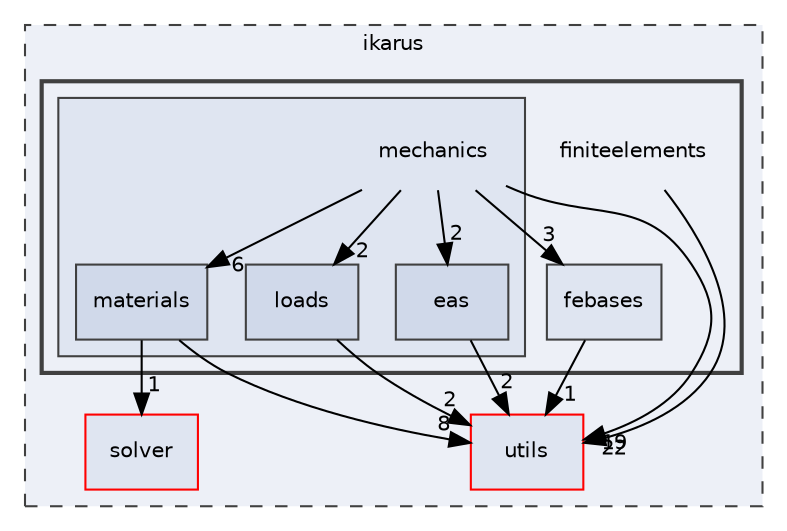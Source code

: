 digraph "finiteelements"
{
 // LATEX_PDF_SIZE
  edge [fontname="Helvetica",fontsize="10",labelfontname="Helvetica",labelfontsize="10"];
  node [fontname="Helvetica",fontsize="10",shape=record];
  compound=true
  subgraph clusterdir_5bec9ec6c6b8ab3f2f9d60d2ff21ed81 {
    graph [ bgcolor="#edf0f7", pencolor="grey25", style="filled,dashed,", label="ikarus", fontname="Helvetica", fontsize="10", URL="dir_5bec9ec6c6b8ab3f2f9d60d2ff21ed81.html"]
  dir_36505a9bfb81f81ed7a4e794d4cf597e [shape=box, label="utils", style="filled,", fillcolor="#dfe5f1", color="red", URL="dir_36505a9bfb81f81ed7a4e794d4cf597e.html"];
  dir_26588bed129c997bc132e8888f2113fa [shape=box, label="solver", style="filled,", fillcolor="#dfe5f1", color="red", URL="dir_26588bed129c997bc132e8888f2113fa.html"];
  subgraph clusterdir_f5e28093cb075fb92f2345f7d8607df6 {
    graph [ bgcolor="#edf0f7", pencolor="grey25", style="filled,bold,", label="", fontname="Helvetica", fontsize="10", URL="dir_f5e28093cb075fb92f2345f7d8607df6.html"]
    dir_f5e28093cb075fb92f2345f7d8607df6 [shape=plaintext, label="finiteelements"];
  dir_61e4bb2d8fdf22e48d3b2b105ffe3f94 [shape=box, label="febases", style="filled,", fillcolor="#dfe5f1", color="grey25", URL="dir_61e4bb2d8fdf22e48d3b2b105ffe3f94.html"];
  subgraph clusterdir_d9d7fab038fcca5270fe0241ec433d4d {
    graph [ bgcolor="#dfe5f1", pencolor="grey25", style="filled,", label="", fontname="Helvetica", fontsize="10", URL="dir_d9d7fab038fcca5270fe0241ec433d4d.html"]
    dir_d9d7fab038fcca5270fe0241ec433d4d [shape=plaintext, label="mechanics"];
  dir_8255788c45776b878bdf90a74000e4e1 [shape=box, label="eas", style="filled,", fillcolor="#d0d9ea", color="grey25", URL="dir_8255788c45776b878bdf90a74000e4e1.html"];
  dir_31d7c48772b4fae367539a6092b906a8 [shape=box, label="loads", style="filled,", fillcolor="#d0d9ea", color="grey25", URL="dir_31d7c48772b4fae367539a6092b906a8.html"];
  dir_fc403fdb7d4f9d9b203e31bf1b8a15f4 [shape=box, label="materials", style="filled,", fillcolor="#d0d9ea", color="grey25", URL="dir_fc403fdb7d4f9d9b203e31bf1b8a15f4.html"];
  }
  }
  }
  dir_f5e28093cb075fb92f2345f7d8607df6->dir_36505a9bfb81f81ed7a4e794d4cf597e [headlabel="22", labeldistance=1.5 headhref="dir_000012_000029.html"];
  dir_61e4bb2d8fdf22e48d3b2b105ffe3f94->dir_36505a9bfb81f81ed7a4e794d4cf597e [headlabel="1", labeldistance=1.5 headhref="dir_000010_000029.html"];
  dir_d9d7fab038fcca5270fe0241ec433d4d->dir_31d7c48772b4fae367539a6092b906a8 [headlabel="2", labeldistance=1.5 headhref="dir_000022_000019.html"];
  dir_d9d7fab038fcca5270fe0241ec433d4d->dir_36505a9bfb81f81ed7a4e794d4cf597e [headlabel="19", labeldistance=1.5 headhref="dir_000022_000029.html"];
  dir_d9d7fab038fcca5270fe0241ec433d4d->dir_61e4bb2d8fdf22e48d3b2b105ffe3f94 [headlabel="3", labeldistance=1.5 headhref="dir_000022_000010.html"];
  dir_d9d7fab038fcca5270fe0241ec433d4d->dir_8255788c45776b878bdf90a74000e4e1 [headlabel="2", labeldistance=1.5 headhref="dir_000022_000009.html"];
  dir_d9d7fab038fcca5270fe0241ec433d4d->dir_fc403fdb7d4f9d9b203e31bf1b8a15f4 [headlabel="6", labeldistance=1.5 headhref="dir_000022_000020.html"];
  dir_8255788c45776b878bdf90a74000e4e1->dir_36505a9bfb81f81ed7a4e794d4cf597e [headlabel="2", labeldistance=1.5 headhref="dir_000009_000029.html"];
  dir_31d7c48772b4fae367539a6092b906a8->dir_36505a9bfb81f81ed7a4e794d4cf597e [headlabel="2", labeldistance=1.5 headhref="dir_000019_000029.html"];
  dir_fc403fdb7d4f9d9b203e31bf1b8a15f4->dir_26588bed129c997bc132e8888f2113fa [headlabel="1", labeldistance=1.5 headhref="dir_000020_000027.html"];
  dir_fc403fdb7d4f9d9b203e31bf1b8a15f4->dir_36505a9bfb81f81ed7a4e794d4cf597e [headlabel="8", labeldistance=1.5 headhref="dir_000020_000029.html"];
}
